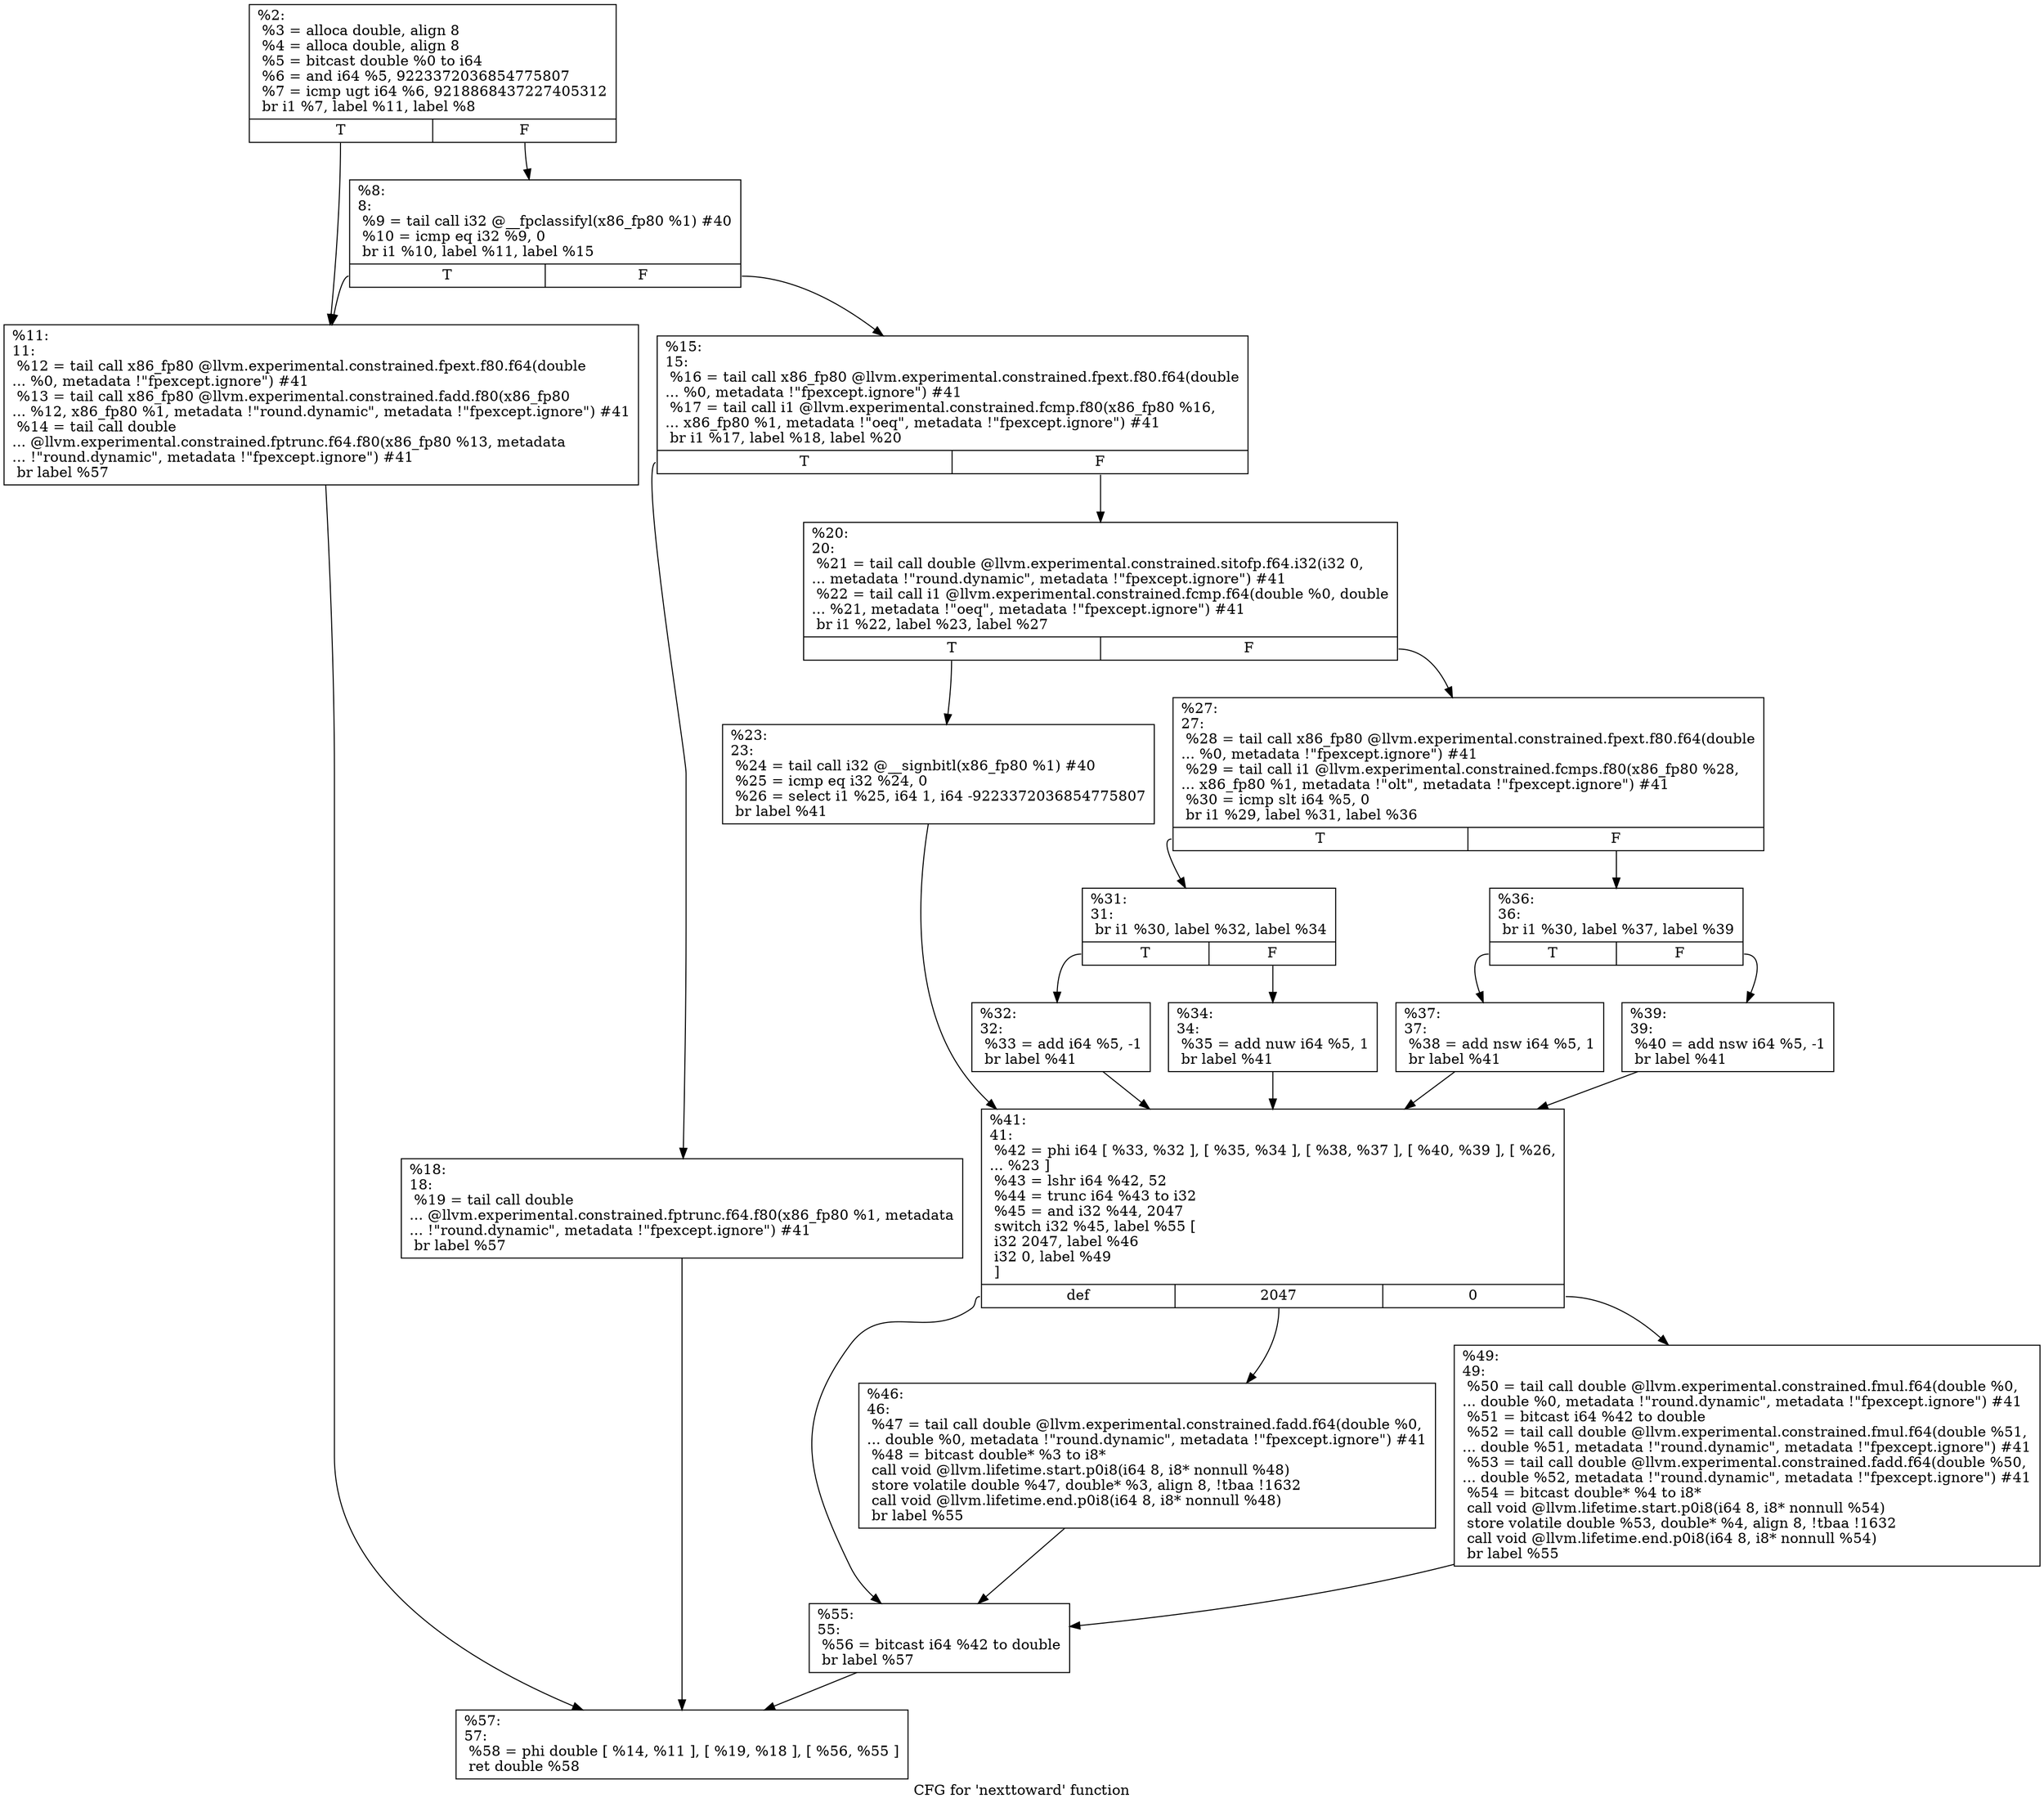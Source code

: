 digraph "CFG for 'nexttoward' function" {
	label="CFG for 'nexttoward' function";

	Node0x1e6f240 [shape=record,label="{%2:\l  %3 = alloca double, align 8\l  %4 = alloca double, align 8\l  %5 = bitcast double %0 to i64\l  %6 = and i64 %5, 9223372036854775807\l  %7 = icmp ugt i64 %6, 9218868437227405312\l  br i1 %7, label %11, label %8\l|{<s0>T|<s1>F}}"];
	Node0x1e6f240:s0 -> Node0x1e6f7a0;
	Node0x1e6f240:s1 -> Node0x1e6f490;
	Node0x1e6f490 [shape=record,label="{%8:\l8:                                                \l  %9 = tail call i32 @__fpclassifyl(x86_fp80 %1) #40\l  %10 = icmp eq i32 %9, 0\l  br i1 %10, label %11, label %15\l|{<s0>T|<s1>F}}"];
	Node0x1e6f490:s0 -> Node0x1e6f7a0;
	Node0x1e6f490:s1 -> Node0x1e6f7f0;
	Node0x1e6f7a0 [shape=record,label="{%11:\l11:                                               \l  %12 = tail call x86_fp80 @llvm.experimental.constrained.fpext.f80.f64(double\l... %0, metadata !\"fpexcept.ignore\") #41\l  %13 = tail call x86_fp80 @llvm.experimental.constrained.fadd.f80(x86_fp80\l... %12, x86_fp80 %1, metadata !\"round.dynamic\", metadata !\"fpexcept.ignore\") #41\l  %14 = tail call double\l... @llvm.experimental.constrained.fptrunc.f64.f80(x86_fp80 %13, metadata\l... !\"round.dynamic\", metadata !\"fpexcept.ignore\") #41\l  br label %57\l}"];
	Node0x1e6f7a0 -> Node0x1e6fca0;
	Node0x1e6f7f0 [shape=record,label="{%15:\l15:                                               \l  %16 = tail call x86_fp80 @llvm.experimental.constrained.fpext.f80.f64(double\l... %0, metadata !\"fpexcept.ignore\") #41\l  %17 = tail call i1 @llvm.experimental.constrained.fcmp.f80(x86_fp80 %16,\l... x86_fp80 %1, metadata !\"oeq\", metadata !\"fpexcept.ignore\") #41\l  br i1 %17, label %18, label %20\l|{<s0>T|<s1>F}}"];
	Node0x1e6f7f0:s0 -> Node0x1e6f840;
	Node0x1e6f7f0:s1 -> Node0x1e6f890;
	Node0x1e6f840 [shape=record,label="{%18:\l18:                                               \l  %19 = tail call double\l... @llvm.experimental.constrained.fptrunc.f64.f80(x86_fp80 %1, metadata\l... !\"round.dynamic\", metadata !\"fpexcept.ignore\") #41\l  br label %57\l}"];
	Node0x1e6f840 -> Node0x1e6fca0;
	Node0x1e6f890 [shape=record,label="{%20:\l20:                                               \l  %21 = tail call double @llvm.experimental.constrained.sitofp.f64.i32(i32 0,\l... metadata !\"round.dynamic\", metadata !\"fpexcept.ignore\") #41\l  %22 = tail call i1 @llvm.experimental.constrained.fcmp.f64(double %0, double\l... %21, metadata !\"oeq\", metadata !\"fpexcept.ignore\") #41\l  br i1 %22, label %23, label %27\l|{<s0>T|<s1>F}}"];
	Node0x1e6f890:s0 -> Node0x1e6f8e0;
	Node0x1e6f890:s1 -> Node0x1e6f930;
	Node0x1e6f8e0 [shape=record,label="{%23:\l23:                                               \l  %24 = tail call i32 @__signbitl(x86_fp80 %1) #40\l  %25 = icmp eq i32 %24, 0\l  %26 = select i1 %25, i64 1, i64 -9223372036854775807\l  br label %41\l}"];
	Node0x1e6f8e0 -> Node0x1e6fb60;
	Node0x1e6f930 [shape=record,label="{%27:\l27:                                               \l  %28 = tail call x86_fp80 @llvm.experimental.constrained.fpext.f80.f64(double\l... %0, metadata !\"fpexcept.ignore\") #41\l  %29 = tail call i1 @llvm.experimental.constrained.fcmps.f80(x86_fp80 %28,\l... x86_fp80 %1, metadata !\"olt\", metadata !\"fpexcept.ignore\") #41\l  %30 = icmp slt i64 %5, 0\l  br i1 %29, label %31, label %36\l|{<s0>T|<s1>F}}"];
	Node0x1e6f930:s0 -> Node0x1e6f980;
	Node0x1e6f930:s1 -> Node0x1e6fa70;
	Node0x1e6f980 [shape=record,label="{%31:\l31:                                               \l  br i1 %30, label %32, label %34\l|{<s0>T|<s1>F}}"];
	Node0x1e6f980:s0 -> Node0x1e6f9d0;
	Node0x1e6f980:s1 -> Node0x1e6fa20;
	Node0x1e6f9d0 [shape=record,label="{%32:\l32:                                               \l  %33 = add i64 %5, -1\l  br label %41\l}"];
	Node0x1e6f9d0 -> Node0x1e6fb60;
	Node0x1e6fa20 [shape=record,label="{%34:\l34:                                               \l  %35 = add nuw i64 %5, 1\l  br label %41\l}"];
	Node0x1e6fa20 -> Node0x1e6fb60;
	Node0x1e6fa70 [shape=record,label="{%36:\l36:                                               \l  br i1 %30, label %37, label %39\l|{<s0>T|<s1>F}}"];
	Node0x1e6fa70:s0 -> Node0x1e6fac0;
	Node0x1e6fa70:s1 -> Node0x1e6fb10;
	Node0x1e6fac0 [shape=record,label="{%37:\l37:                                               \l  %38 = add nsw i64 %5, 1\l  br label %41\l}"];
	Node0x1e6fac0 -> Node0x1e6fb60;
	Node0x1e6fb10 [shape=record,label="{%39:\l39:                                               \l  %40 = add nsw i64 %5, -1\l  br label %41\l}"];
	Node0x1e6fb10 -> Node0x1e6fb60;
	Node0x1e6fb60 [shape=record,label="{%41:\l41:                                               \l  %42 = phi i64 [ %33, %32 ], [ %35, %34 ], [ %38, %37 ], [ %40, %39 ], [ %26,\l... %23 ]\l  %43 = lshr i64 %42, 52\l  %44 = trunc i64 %43 to i32\l  %45 = and i32 %44, 2047\l  switch i32 %45, label %55 [\l    i32 2047, label %46\l    i32 0, label %49\l  ]\l|{<s0>def|<s1>2047|<s2>0}}"];
	Node0x1e6fb60:s0 -> Node0x1e6fc50;
	Node0x1e6fb60:s1 -> Node0x1e6fbb0;
	Node0x1e6fb60:s2 -> Node0x1e6fc00;
	Node0x1e6fbb0 [shape=record,label="{%46:\l46:                                               \l  %47 = tail call double @llvm.experimental.constrained.fadd.f64(double %0,\l... double %0, metadata !\"round.dynamic\", metadata !\"fpexcept.ignore\") #41\l  %48 = bitcast double* %3 to i8*\l  call void @llvm.lifetime.start.p0i8(i64 8, i8* nonnull %48)\l  store volatile double %47, double* %3, align 8, !tbaa !1632\l  call void @llvm.lifetime.end.p0i8(i64 8, i8* nonnull %48)\l  br label %55\l}"];
	Node0x1e6fbb0 -> Node0x1e6fc50;
	Node0x1e6fc00 [shape=record,label="{%49:\l49:                                               \l  %50 = tail call double @llvm.experimental.constrained.fmul.f64(double %0,\l... double %0, metadata !\"round.dynamic\", metadata !\"fpexcept.ignore\") #41\l  %51 = bitcast i64 %42 to double\l  %52 = tail call double @llvm.experimental.constrained.fmul.f64(double %51,\l... double %51, metadata !\"round.dynamic\", metadata !\"fpexcept.ignore\") #41\l  %53 = tail call double @llvm.experimental.constrained.fadd.f64(double %50,\l... double %52, metadata !\"round.dynamic\", metadata !\"fpexcept.ignore\") #41\l  %54 = bitcast double* %4 to i8*\l  call void @llvm.lifetime.start.p0i8(i64 8, i8* nonnull %54)\l  store volatile double %53, double* %4, align 8, !tbaa !1632\l  call void @llvm.lifetime.end.p0i8(i64 8, i8* nonnull %54)\l  br label %55\l}"];
	Node0x1e6fc00 -> Node0x1e6fc50;
	Node0x1e6fc50 [shape=record,label="{%55:\l55:                                               \l  %56 = bitcast i64 %42 to double\l  br label %57\l}"];
	Node0x1e6fc50 -> Node0x1e6fca0;
	Node0x1e6fca0 [shape=record,label="{%57:\l57:                                               \l  %58 = phi double [ %14, %11 ], [ %19, %18 ], [ %56, %55 ]\l  ret double %58\l}"];
}
